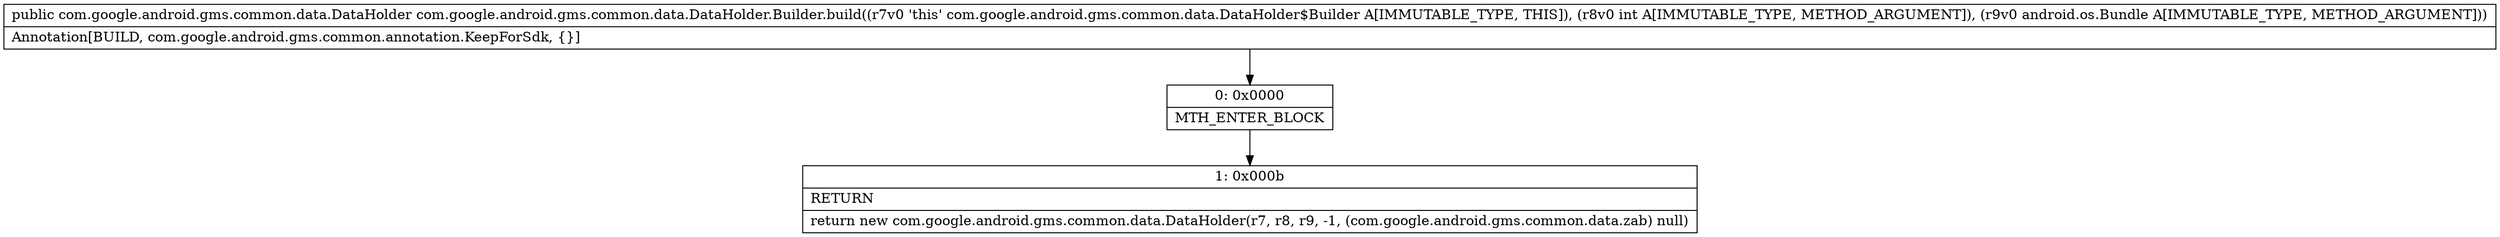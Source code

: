 digraph "CFG forcom.google.android.gms.common.data.DataHolder.Builder.build(ILandroid\/os\/Bundle;)Lcom\/google\/android\/gms\/common\/data\/DataHolder;" {
Node_0 [shape=record,label="{0\:\ 0x0000|MTH_ENTER_BLOCK\l}"];
Node_1 [shape=record,label="{1\:\ 0x000b|RETURN\l|return new com.google.android.gms.common.data.DataHolder(r7, r8, r9, \-1, (com.google.android.gms.common.data.zab) null)\l}"];
MethodNode[shape=record,label="{public com.google.android.gms.common.data.DataHolder com.google.android.gms.common.data.DataHolder.Builder.build((r7v0 'this' com.google.android.gms.common.data.DataHolder$Builder A[IMMUTABLE_TYPE, THIS]), (r8v0 int A[IMMUTABLE_TYPE, METHOD_ARGUMENT]), (r9v0 android.os.Bundle A[IMMUTABLE_TYPE, METHOD_ARGUMENT]))  | Annotation[BUILD, com.google.android.gms.common.annotation.KeepForSdk, \{\}]\l}"];
MethodNode -> Node_0;
Node_0 -> Node_1;
}

